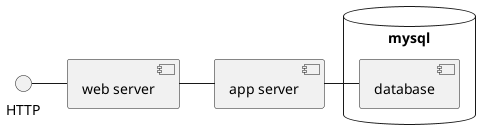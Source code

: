 ' 表示组件是如何互相组织以构建更大的组件或是软件系统。下图是Web项目的组件图。


@startuml
database "mysql" {
    [database]
}

HTTP - [web server]
[web server] - [app server]
[app server] - [database]
@enduml